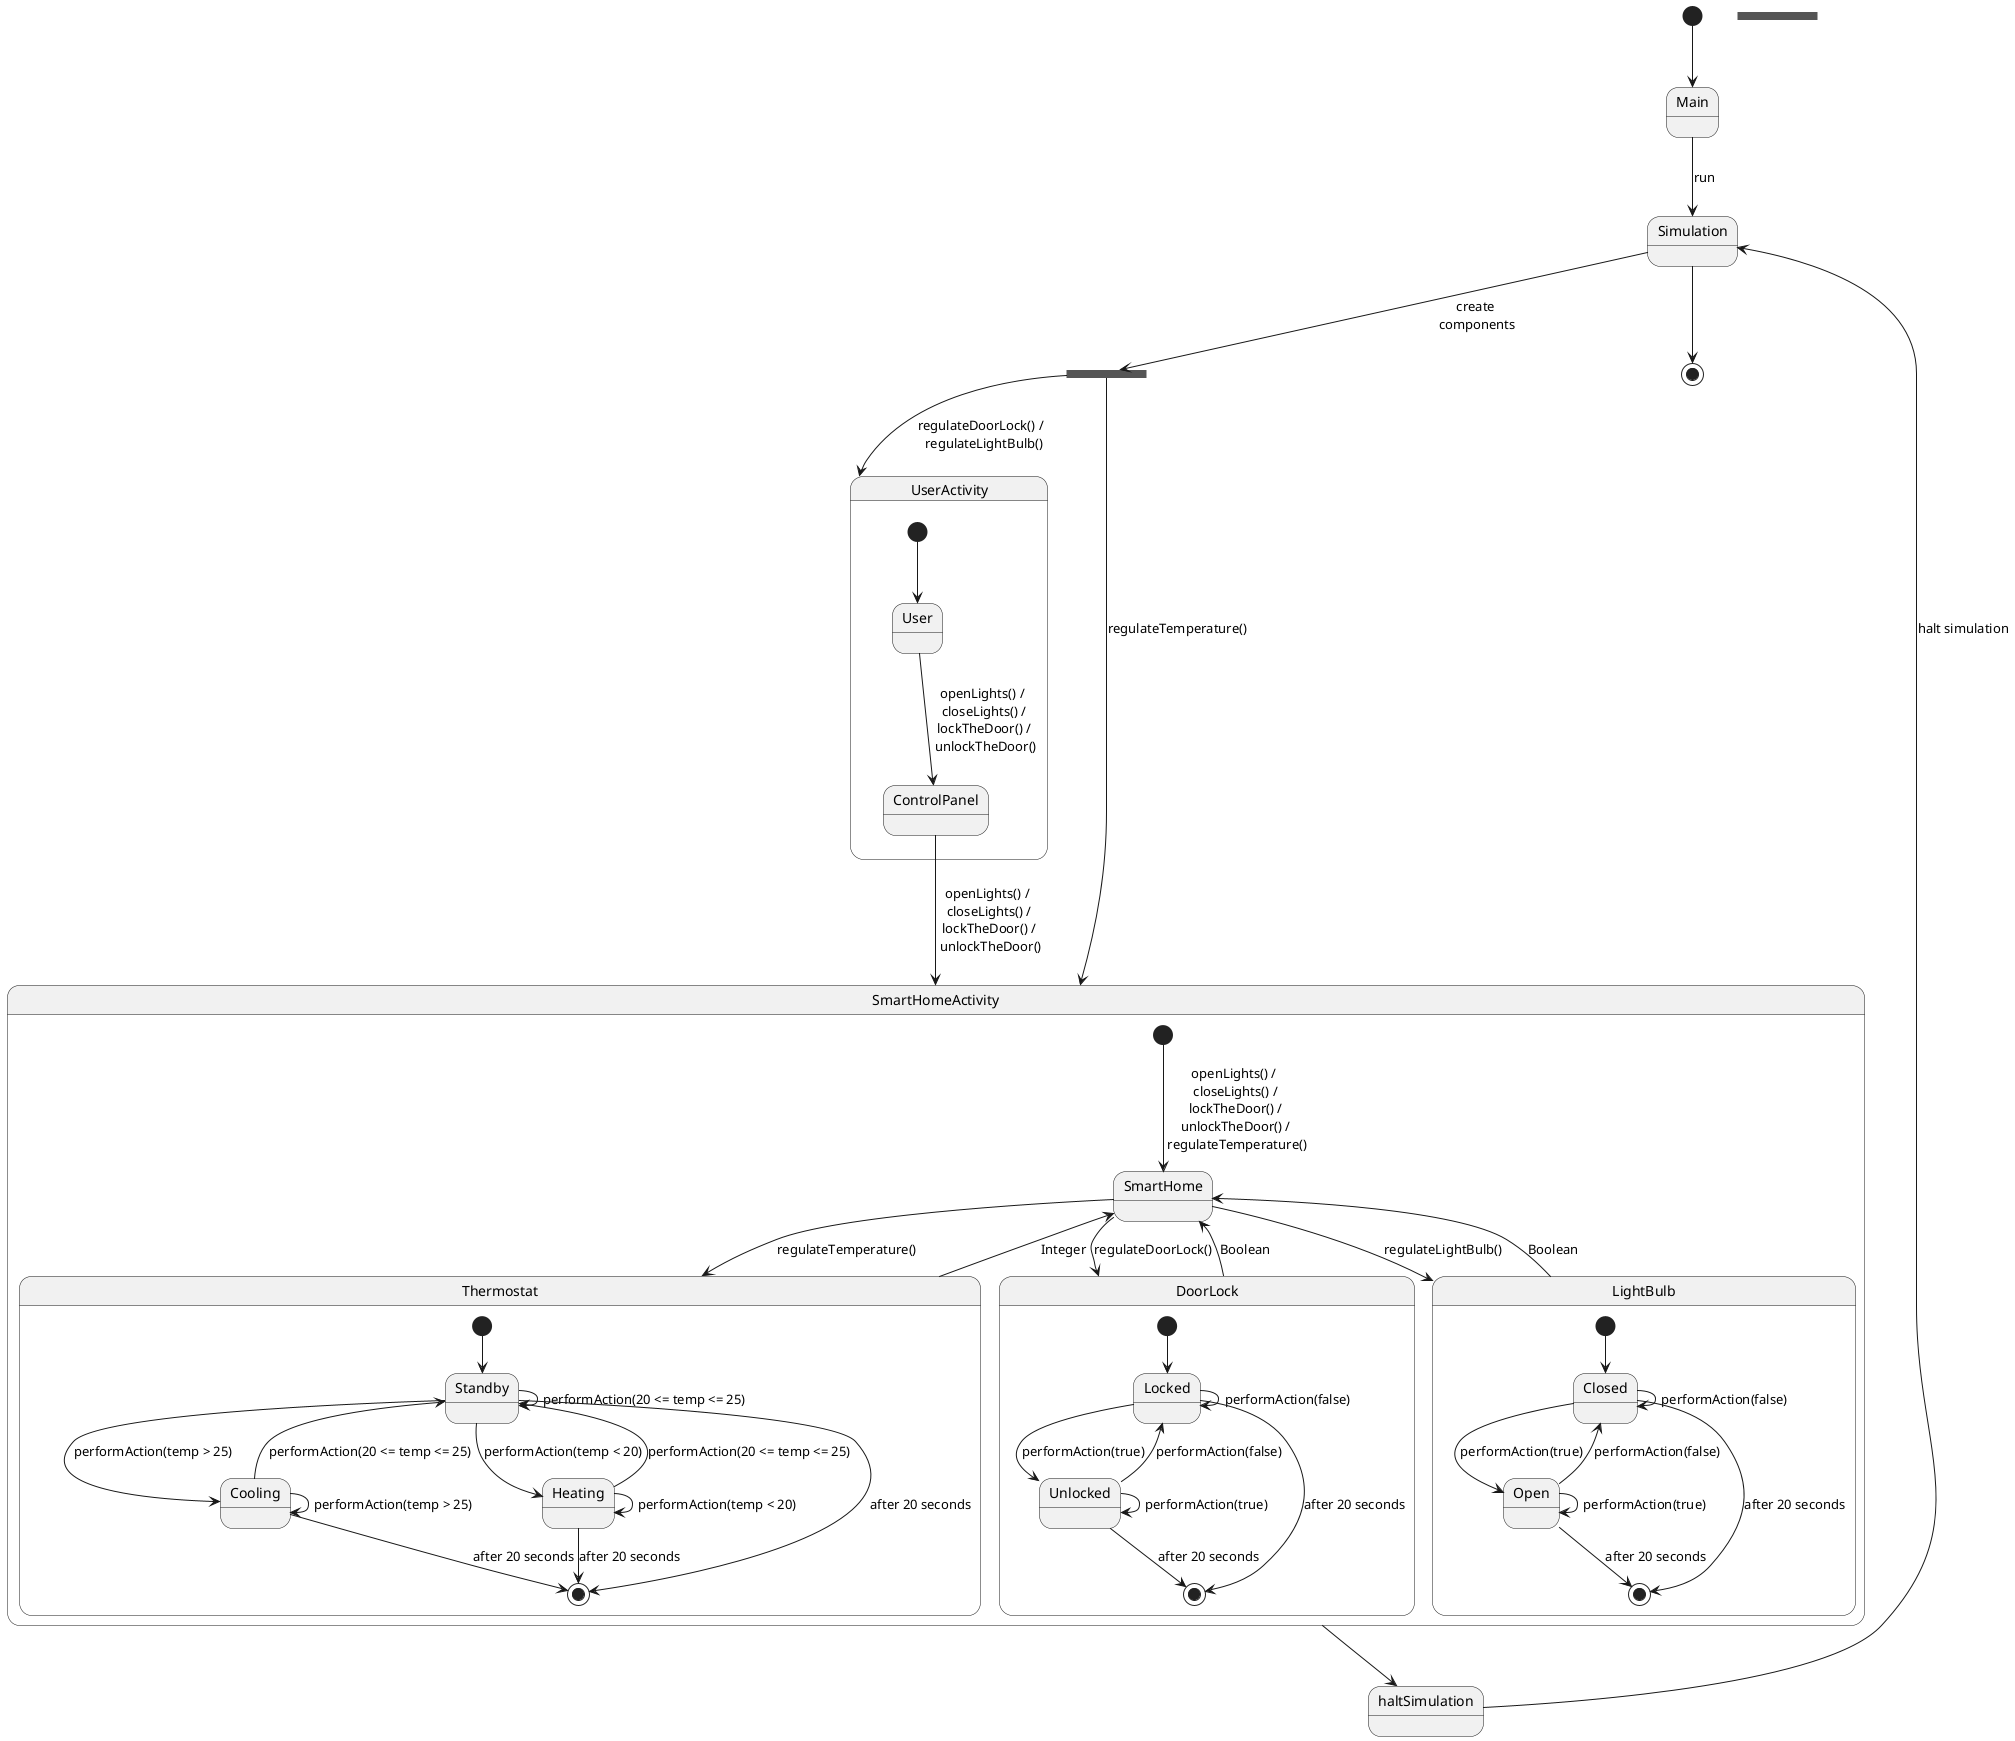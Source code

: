 @startuml
[*] --> Main
Main --> Simulation: run
state forkSimulation <<fork>>
Simulation --> forkSimulation: create\n components
forkSimulation --> SmartHomeActivity: regulateTemperature()
forkSimulation --> UserActivity: regulateDoorLock() / \n regulateLightBulb()

state SmartHomeActivity {
[*] --> SmartHome: openLights() / \n closeLights() / \n lockTheDoor() / \n unlockTheDoor() / \n regulateTemperature()
SmartHome --> Thermostat: regulateTemperature()
Thermostat --> SmartHome: Integer
SmartHome --> DoorLock: regulateDoorLock()
DoorLock --> SmartHome: Boolean
SmartHome --> LightBulb: regulateLightBulb()
LightBulb --> SmartHome: Boolean
state DoorLock{
     [*] --> Locked
     Locked --> Unlocked: performAction(true)
     Unlocked --> Locked: performAction(false)
     Locked --> Locked: performAction(false)
     Unlocked --> Unlocked: performAction(true)
     Unlocked --> [*]: after 20 seconds
     Locked --> [*]: after 20 seconds
}
state LightBulb {
[*] --> Closed
Closed --> Open: performAction(true)
Open --> Closed: performAction(false)
Closed --> Closed: performAction(false)
Open --> Open: performAction(true)
Open --> [*]: after 20 seconds
Closed --> [*]: after 20 seconds
}
state Thermostat{
[*] --> Standby
Standby --> Standby: performAction(20 <= temp <= 25)
Standby --> Cooling: performAction(temp > 25)
Cooling --> Standby: performAction(20 <= temp <= 25)
Standby --> Heating: performAction(temp < 20)
Heating --> Standby: performAction(20 <= temp <= 25)
Heating --> Heating: performAction(temp < 20)
Cooling --> Cooling: performAction(temp > 25)
Standby --> [*]: after 20 seconds
Heating --> [*]: after 20 seconds
Cooling --> [*]: after 20 seconds
}

}
state UserActivity{
[*] --> User
User --> ControlPanel: openLights() / \n closeLights() / \n lockTheDoor() / \n unlockTheDoor()
ControlPanel --> SmartHomeActivity: openLights() / \n closeLights() / \n lockTheDoor() / \n unlockTheDoor()
}
state joinSimulation <<join>>
SmartHomeActivity --> haltSimulation
haltSimulation --> Simulation: halt simulation
Simulation --> [*]
@enduml
